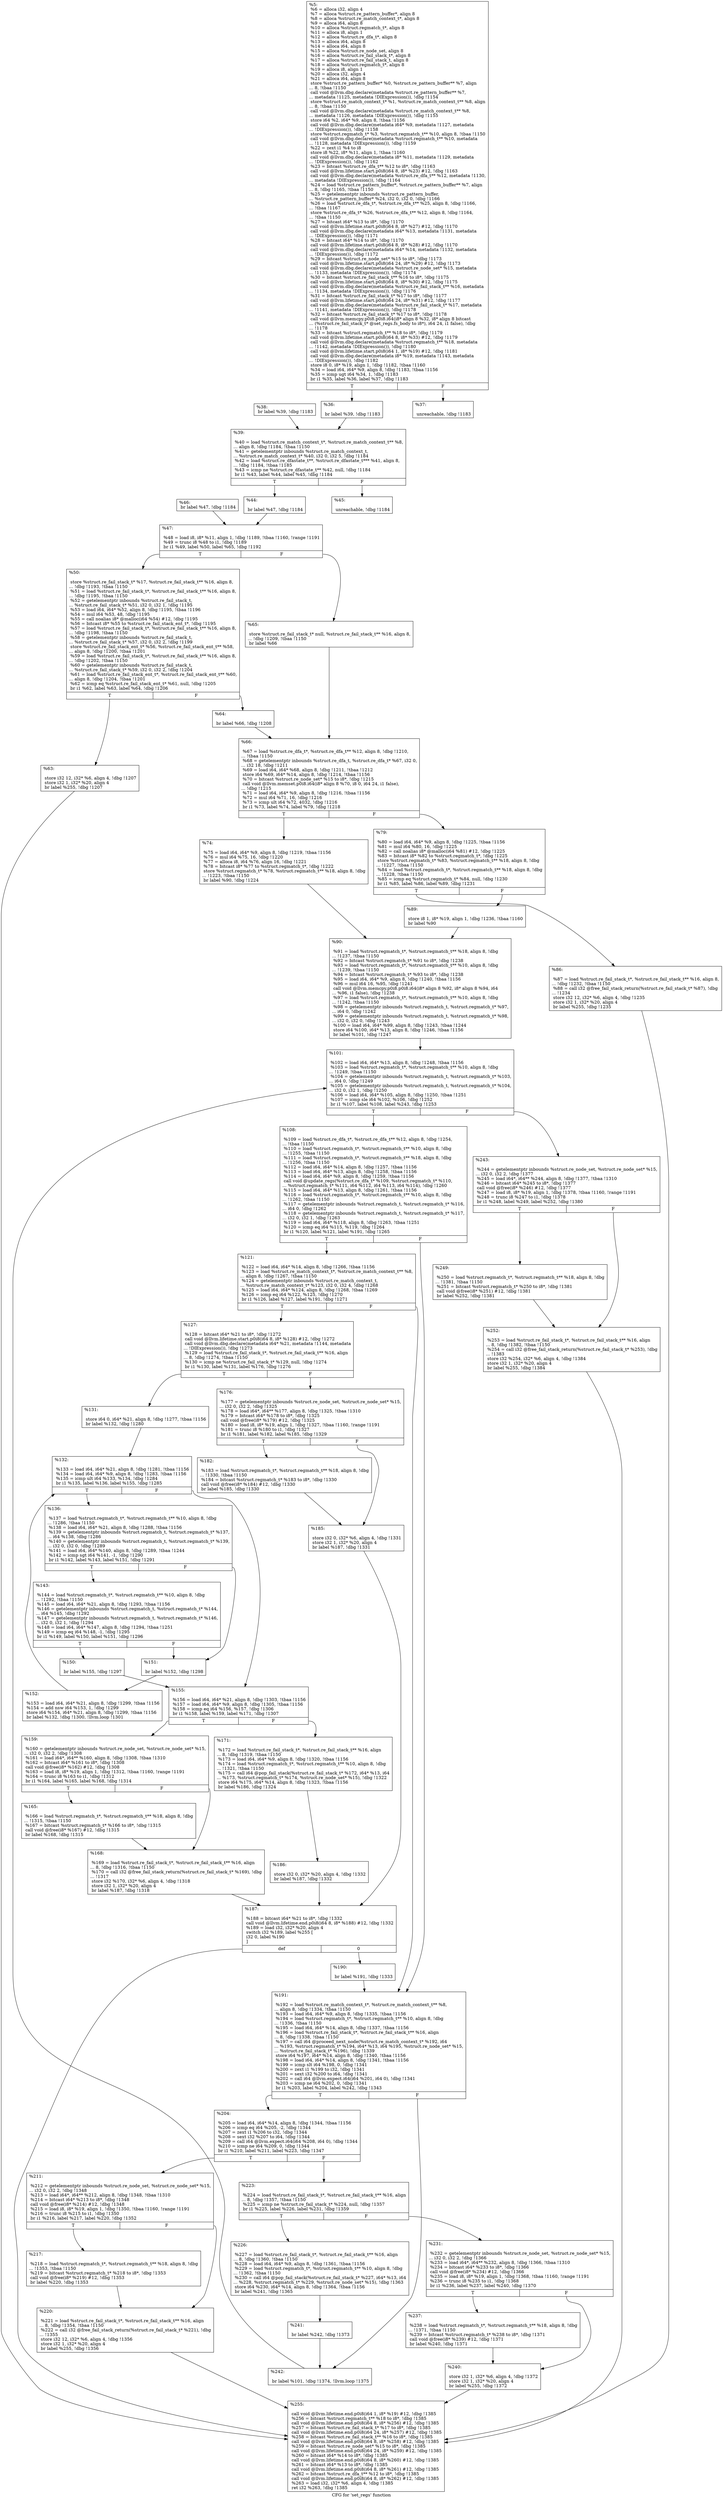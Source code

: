 digraph "CFG for 'set_regs' function" {
	label="CFG for 'set_regs' function";

	Node0xe07570 [shape=record,label="{%5:\l  %6 = alloca i32, align 4\l  %7 = alloca %struct.re_pattern_buffer*, align 8\l  %8 = alloca %struct.re_match_context_t*, align 8\l  %9 = alloca i64, align 8\l  %10 = alloca %struct.regmatch_t*, align 8\l  %11 = alloca i8, align 1\l  %12 = alloca %struct.re_dfa_t*, align 8\l  %13 = alloca i64, align 8\l  %14 = alloca i64, align 8\l  %15 = alloca %struct.re_node_set, align 8\l  %16 = alloca %struct.re_fail_stack_t*, align 8\l  %17 = alloca %struct.re_fail_stack_t, align 8\l  %18 = alloca %struct.regmatch_t*, align 8\l  %19 = alloca i8, align 1\l  %20 = alloca i32, align 4\l  %21 = alloca i64, align 8\l  store %struct.re_pattern_buffer* %0, %struct.re_pattern_buffer** %7, align\l... 8, !tbaa !1150\l  call void @llvm.dbg.declare(metadata %struct.re_pattern_buffer** %7,\l... metadata !1125, metadata !DIExpression()), !dbg !1154\l  store %struct.re_match_context_t* %1, %struct.re_match_context_t** %8, align\l... 8, !tbaa !1150\l  call void @llvm.dbg.declare(metadata %struct.re_match_context_t** %8,\l... metadata !1126, metadata !DIExpression()), !dbg !1155\l  store i64 %2, i64* %9, align 8, !tbaa !1156\l  call void @llvm.dbg.declare(metadata i64* %9, metadata !1127, metadata\l... !DIExpression()), !dbg !1158\l  store %struct.regmatch_t* %3, %struct.regmatch_t** %10, align 8, !tbaa !1150\l  call void @llvm.dbg.declare(metadata %struct.regmatch_t** %10, metadata\l... !1128, metadata !DIExpression()), !dbg !1159\l  %22 = zext i1 %4 to i8\l  store i8 %22, i8* %11, align 1, !tbaa !1160\l  call void @llvm.dbg.declare(metadata i8* %11, metadata !1129, metadata\l... !DIExpression()), !dbg !1162\l  %23 = bitcast %struct.re_dfa_t** %12 to i8*, !dbg !1163\l  call void @llvm.lifetime.start.p0i8(i64 8, i8* %23) #12, !dbg !1163\l  call void @llvm.dbg.declare(metadata %struct.re_dfa_t** %12, metadata !1130,\l... metadata !DIExpression()), !dbg !1164\l  %24 = load %struct.re_pattern_buffer*, %struct.re_pattern_buffer** %7, align\l... 8, !dbg !1165, !tbaa !1150\l  %25 = getelementptr inbounds %struct.re_pattern_buffer,\l... %struct.re_pattern_buffer* %24, i32 0, i32 0, !dbg !1166\l  %26 = load %struct.re_dfa_t*, %struct.re_dfa_t** %25, align 8, !dbg !1166,\l... !tbaa !1167\l  store %struct.re_dfa_t* %26, %struct.re_dfa_t** %12, align 8, !dbg !1164,\l... !tbaa !1150\l  %27 = bitcast i64* %13 to i8*, !dbg !1170\l  call void @llvm.lifetime.start.p0i8(i64 8, i8* %27) #12, !dbg !1170\l  call void @llvm.dbg.declare(metadata i64* %13, metadata !1131, metadata\l... !DIExpression()), !dbg !1171\l  %28 = bitcast i64* %14 to i8*, !dbg !1170\l  call void @llvm.lifetime.start.p0i8(i64 8, i8* %28) #12, !dbg !1170\l  call void @llvm.dbg.declare(metadata i64* %14, metadata !1132, metadata\l... !DIExpression()), !dbg !1172\l  %29 = bitcast %struct.re_node_set* %15 to i8*, !dbg !1173\l  call void @llvm.lifetime.start.p0i8(i64 24, i8* %29) #12, !dbg !1173\l  call void @llvm.dbg.declare(metadata %struct.re_node_set* %15, metadata\l... !1133, metadata !DIExpression()), !dbg !1174\l  %30 = bitcast %struct.re_fail_stack_t** %16 to i8*, !dbg !1175\l  call void @llvm.lifetime.start.p0i8(i64 8, i8* %30) #12, !dbg !1175\l  call void @llvm.dbg.declare(metadata %struct.re_fail_stack_t** %16, metadata\l... !1134, metadata !DIExpression()), !dbg !1176\l  %31 = bitcast %struct.re_fail_stack_t* %17 to i8*, !dbg !1177\l  call void @llvm.lifetime.start.p0i8(i64 24, i8* %31) #12, !dbg !1177\l  call void @llvm.dbg.declare(metadata %struct.re_fail_stack_t* %17, metadata\l... !1141, metadata !DIExpression()), !dbg !1178\l  %32 = bitcast %struct.re_fail_stack_t* %17 to i8*, !dbg !1178\l  call void @llvm.memcpy.p0i8.p0i8.i64(i8* align 8 %32, i8* align 8 bitcast\l... (%struct.re_fail_stack_t* @set_regs.fs_body to i8*), i64 24, i1 false), !dbg\l... !1178\l  %33 = bitcast %struct.regmatch_t** %18 to i8*, !dbg !1179\l  call void @llvm.lifetime.start.p0i8(i64 8, i8* %33) #12, !dbg !1179\l  call void @llvm.dbg.declare(metadata %struct.regmatch_t** %18, metadata\l... !1142, metadata !DIExpression()), !dbg !1180\l  call void @llvm.lifetime.start.p0i8(i64 1, i8* %19) #12, !dbg !1181\l  call void @llvm.dbg.declare(metadata i8* %19, metadata !1143, metadata\l... !DIExpression()), !dbg !1182\l  store i8 0, i8* %19, align 1, !dbg !1182, !tbaa !1160\l  %34 = load i64, i64* %9, align 8, !dbg !1183, !tbaa !1156\l  %35 = icmp ugt i64 %34, 1, !dbg !1183\l  br i1 %35, label %36, label %37, !dbg !1183\l|{<s0>T|<s1>F}}"];
	Node0xe07570:s0 -> Node0xe0bf40;
	Node0xe07570:s1 -> Node0xe0bf90;
	Node0xe0bf40 [shape=record,label="{%36:\l\l  br label %39, !dbg !1183\l}"];
	Node0xe0bf40 -> Node0xe0c030;
	Node0xe0bf90 [shape=record,label="{%37:\l\l  unreachable, !dbg !1183\l}"];
	Node0xe0bfe0 [shape=record,label="{%38:                                                  \l  br label %39, !dbg !1183\l}"];
	Node0xe0bfe0 -> Node0xe0c030;
	Node0xe0c030 [shape=record,label="{%39:\l\l  %40 = load %struct.re_match_context_t*, %struct.re_match_context_t** %8,\l... align 8, !dbg !1184, !tbaa !1150\l  %41 = getelementptr inbounds %struct.re_match_context_t,\l... %struct.re_match_context_t* %40, i32 0, i32 5, !dbg !1184\l  %42 = load %struct.re_dfastate_t**, %struct.re_dfastate_t*** %41, align 8,\l... !dbg !1184, !tbaa !1185\l  %43 = icmp ne %struct.re_dfastate_t** %42, null, !dbg !1184\l  br i1 %43, label %44, label %45, !dbg !1184\l|{<s0>T|<s1>F}}"];
	Node0xe0c030:s0 -> Node0xe0c080;
	Node0xe0c030:s1 -> Node0xe0c0d0;
	Node0xe0c080 [shape=record,label="{%44:\l\l  br label %47, !dbg !1184\l}"];
	Node0xe0c080 -> Node0xe0c170;
	Node0xe0c0d0 [shape=record,label="{%45:\l\l  unreachable, !dbg !1184\l}"];
	Node0xe0c120 [shape=record,label="{%46:                                                  \l  br label %47, !dbg !1184\l}"];
	Node0xe0c120 -> Node0xe0c170;
	Node0xe0c170 [shape=record,label="{%47:\l\l  %48 = load i8, i8* %11, align 1, !dbg !1189, !tbaa !1160, !range !1191\l  %49 = trunc i8 %48 to i1, !dbg !1189\l  br i1 %49, label %50, label %65, !dbg !1192\l|{<s0>T|<s1>F}}"];
	Node0xe0c170:s0 -> Node0xe0c1c0;
	Node0xe0c170:s1 -> Node0xe0c2b0;
	Node0xe0c1c0 [shape=record,label="{%50:\l\l  store %struct.re_fail_stack_t* %17, %struct.re_fail_stack_t** %16, align 8,\l... !dbg !1193, !tbaa !1150\l  %51 = load %struct.re_fail_stack_t*, %struct.re_fail_stack_t** %16, align 8,\l... !dbg !1195, !tbaa !1150\l  %52 = getelementptr inbounds %struct.re_fail_stack_t,\l... %struct.re_fail_stack_t* %51, i32 0, i32 1, !dbg !1195\l  %53 = load i64, i64* %52, align 8, !dbg !1195, !tbaa !1196\l  %54 = mul i64 %53, 48, !dbg !1195\l  %55 = call noalias i8* @malloc(i64 %54) #12, !dbg !1195\l  %56 = bitcast i8* %55 to %struct.re_fail_stack_ent_t*, !dbg !1195\l  %57 = load %struct.re_fail_stack_t*, %struct.re_fail_stack_t** %16, align 8,\l... !dbg !1198, !tbaa !1150\l  %58 = getelementptr inbounds %struct.re_fail_stack_t,\l... %struct.re_fail_stack_t* %57, i32 0, i32 2, !dbg !1199\l  store %struct.re_fail_stack_ent_t* %56, %struct.re_fail_stack_ent_t** %58,\l... align 8, !dbg !1200, !tbaa !1201\l  %59 = load %struct.re_fail_stack_t*, %struct.re_fail_stack_t** %16, align 8,\l... !dbg !1202, !tbaa !1150\l  %60 = getelementptr inbounds %struct.re_fail_stack_t,\l... %struct.re_fail_stack_t* %59, i32 0, i32 2, !dbg !1204\l  %61 = load %struct.re_fail_stack_ent_t*, %struct.re_fail_stack_ent_t** %60,\l... align 8, !dbg !1204, !tbaa !1201\l  %62 = icmp eq %struct.re_fail_stack_ent_t* %61, null, !dbg !1205\l  br i1 %62, label %63, label %64, !dbg !1206\l|{<s0>T|<s1>F}}"];
	Node0xe0c1c0:s0 -> Node0xe0c210;
	Node0xe0c1c0:s1 -> Node0xe0c260;
	Node0xe0c210 [shape=record,label="{%63:\l\l  store i32 12, i32* %6, align 4, !dbg !1207\l  store i32 1, i32* %20, align 4\l  br label %255, !dbg !1207\l}"];
	Node0xe0c210 -> Node0xe0d070;
	Node0xe0c260 [shape=record,label="{%64:\l\l  br label %66, !dbg !1208\l}"];
	Node0xe0c260 -> Node0xe0c300;
	Node0xe0c2b0 [shape=record,label="{%65:\l\l  store %struct.re_fail_stack_t* null, %struct.re_fail_stack_t** %16, align 8,\l... !dbg !1209, !tbaa !1150\l  br label %66\l}"];
	Node0xe0c2b0 -> Node0xe0c300;
	Node0xe0c300 [shape=record,label="{%66:\l\l  %67 = load %struct.re_dfa_t*, %struct.re_dfa_t** %12, align 8, !dbg !1210,\l... !tbaa !1150\l  %68 = getelementptr inbounds %struct.re_dfa_t, %struct.re_dfa_t* %67, i32 0,\l... i32 18, !dbg !1211\l  %69 = load i64, i64* %68, align 8, !dbg !1211, !tbaa !1212\l  store i64 %69, i64* %14, align 8, !dbg !1214, !tbaa !1156\l  %70 = bitcast %struct.re_node_set* %15 to i8*, !dbg !1215\l  call void @llvm.memset.p0i8.i64(i8* align 8 %70, i8 0, i64 24, i1 false),\l... !dbg !1215\l  %71 = load i64, i64* %9, align 8, !dbg !1216, !tbaa !1156\l  %72 = mul i64 %71, 16, !dbg !1216\l  %73 = icmp ult i64 %72, 4032, !dbg !1216\l  br i1 %73, label %74, label %79, !dbg !1218\l|{<s0>T|<s1>F}}"];
	Node0xe0c300:s0 -> Node0xe0c350;
	Node0xe0c300:s1 -> Node0xe0c3a0;
	Node0xe0c350 [shape=record,label="{%74:\l\l  %75 = load i64, i64* %9, align 8, !dbg !1219, !tbaa !1156\l  %76 = mul i64 %75, 16, !dbg !1220\l  %77 = alloca i8, i64 %76, align 16, !dbg !1221\l  %78 = bitcast i8* %77 to %struct.regmatch_t*, !dbg !1222\l  store %struct.regmatch_t* %78, %struct.regmatch_t** %18, align 8, !dbg\l... !1223, !tbaa !1150\l  br label %90, !dbg !1224\l}"];
	Node0xe0c350 -> Node0xe0c490;
	Node0xe0c3a0 [shape=record,label="{%79:\l\l  %80 = load i64, i64* %9, align 8, !dbg !1225, !tbaa !1156\l  %81 = mul i64 %80, 16, !dbg !1225\l  %82 = call noalias i8* @malloc(i64 %81) #12, !dbg !1225\l  %83 = bitcast i8* %82 to %struct.regmatch_t*, !dbg !1225\l  store %struct.regmatch_t* %83, %struct.regmatch_t** %18, align 8, !dbg\l... !1227, !tbaa !1150\l  %84 = load %struct.regmatch_t*, %struct.regmatch_t** %18, align 8, !dbg\l... !1228, !tbaa !1150\l  %85 = icmp eq %struct.regmatch_t* %84, null, !dbg !1230\l  br i1 %85, label %86, label %89, !dbg !1231\l|{<s0>T|<s1>F}}"];
	Node0xe0c3a0:s0 -> Node0xe0c3f0;
	Node0xe0c3a0:s1 -> Node0xe0c440;
	Node0xe0c3f0 [shape=record,label="{%86:\l\l  %87 = load %struct.re_fail_stack_t*, %struct.re_fail_stack_t** %16, align 8,\l... !dbg !1232, !tbaa !1150\l  %88 = call i32 @free_fail_stack_return(%struct.re_fail_stack_t* %87), !dbg\l... !1234\l  store i32 12, i32* %6, align 4, !dbg !1235\l  store i32 1, i32* %20, align 4\l  br label %255, !dbg !1235\l}"];
	Node0xe0c3f0 -> Node0xe0d070;
	Node0xe0c440 [shape=record,label="{%89:\l\l  store i8 1, i8* %19, align 1, !dbg !1236, !tbaa !1160\l  br label %90\l}"];
	Node0xe0c440 -> Node0xe0c490;
	Node0xe0c490 [shape=record,label="{%90:\l\l  %91 = load %struct.regmatch_t*, %struct.regmatch_t** %18, align 8, !dbg\l... !1237, !tbaa !1150\l  %92 = bitcast %struct.regmatch_t* %91 to i8*, !dbg !1238\l  %93 = load %struct.regmatch_t*, %struct.regmatch_t** %10, align 8, !dbg\l... !1239, !tbaa !1150\l  %94 = bitcast %struct.regmatch_t* %93 to i8*, !dbg !1238\l  %95 = load i64, i64* %9, align 8, !dbg !1240, !tbaa !1156\l  %96 = mul i64 16, %95, !dbg !1241\l  call void @llvm.memcpy.p0i8.p0i8.i64(i8* align 8 %92, i8* align 8 %94, i64\l... %96, i1 false), !dbg !1238\l  %97 = load %struct.regmatch_t*, %struct.regmatch_t** %10, align 8, !dbg\l... !1242, !tbaa !1150\l  %98 = getelementptr inbounds %struct.regmatch_t, %struct.regmatch_t* %97,\l... i64 0, !dbg !1242\l  %99 = getelementptr inbounds %struct.regmatch_t, %struct.regmatch_t* %98,\l... i32 0, i32 0, !dbg !1243\l  %100 = load i64, i64* %99, align 8, !dbg !1243, !tbaa !1244\l  store i64 %100, i64* %13, align 8, !dbg !1246, !tbaa !1156\l  br label %101, !dbg !1247\l}"];
	Node0xe0c490 -> Node0xe0c4e0;
	Node0xe0c4e0 [shape=record,label="{%101:\l\l  %102 = load i64, i64* %13, align 8, !dbg !1248, !tbaa !1156\l  %103 = load %struct.regmatch_t*, %struct.regmatch_t** %10, align 8, !dbg\l... !1249, !tbaa !1150\l  %104 = getelementptr inbounds %struct.regmatch_t, %struct.regmatch_t* %103,\l... i64 0, !dbg !1249\l  %105 = getelementptr inbounds %struct.regmatch_t, %struct.regmatch_t* %104,\l... i32 0, i32 1, !dbg !1250\l  %106 = load i64, i64* %105, align 8, !dbg !1250, !tbaa !1251\l  %107 = icmp sle i64 %102, %106, !dbg !1252\l  br i1 %107, label %108, label %243, !dbg !1253\l|{<s0>T|<s1>F}}"];
	Node0xe0c4e0:s0 -> Node0xe0c530;
	Node0xe0c4e0:s1 -> Node0xe0cf80;
	Node0xe0c530 [shape=record,label="{%108:\l\l  %109 = load %struct.re_dfa_t*, %struct.re_dfa_t** %12, align 8, !dbg !1254,\l... !tbaa !1150\l  %110 = load %struct.regmatch_t*, %struct.regmatch_t** %10, align 8, !dbg\l... !1255, !tbaa !1150\l  %111 = load %struct.regmatch_t*, %struct.regmatch_t** %18, align 8, !dbg\l... !1256, !tbaa !1150\l  %112 = load i64, i64* %14, align 8, !dbg !1257, !tbaa !1156\l  %113 = load i64, i64* %13, align 8, !dbg !1258, !tbaa !1156\l  %114 = load i64, i64* %9, align 8, !dbg !1259, !tbaa !1156\l  call void @update_regs(%struct.re_dfa_t* %109, %struct.regmatch_t* %110,\l... %struct.regmatch_t* %111, i64 %112, i64 %113, i64 %114), !dbg !1260\l  %115 = load i64, i64* %13, align 8, !dbg !1261, !tbaa !1156\l  %116 = load %struct.regmatch_t*, %struct.regmatch_t** %10, align 8, !dbg\l... !1262, !tbaa !1150\l  %117 = getelementptr inbounds %struct.regmatch_t, %struct.regmatch_t* %116,\l... i64 0, !dbg !1262\l  %118 = getelementptr inbounds %struct.regmatch_t, %struct.regmatch_t* %117,\l... i32 0, i32 1, !dbg !1263\l  %119 = load i64, i64* %118, align 8, !dbg !1263, !tbaa !1251\l  %120 = icmp eq i64 %115, %119, !dbg !1264\l  br i1 %120, label %121, label %191, !dbg !1265\l|{<s0>T|<s1>F}}"];
	Node0xe0c530:s0 -> Node0xe0c580;
	Node0xe0c530:s1 -> Node0xe0cbc0;
	Node0xe0c580 [shape=record,label="{%121:\l\l  %122 = load i64, i64* %14, align 8, !dbg !1266, !tbaa !1156\l  %123 = load %struct.re_match_context_t*, %struct.re_match_context_t** %8,\l... align 8, !dbg !1267, !tbaa !1150\l  %124 = getelementptr inbounds %struct.re_match_context_t,\l... %struct.re_match_context_t* %123, i32 0, i32 4, !dbg !1268\l  %125 = load i64, i64* %124, align 8, !dbg !1268, !tbaa !1269\l  %126 = icmp eq i64 %122, %125, !dbg !1270\l  br i1 %126, label %127, label %191, !dbg !1271\l|{<s0>T|<s1>F}}"];
	Node0xe0c580:s0 -> Node0xe0c5d0;
	Node0xe0c580:s1 -> Node0xe0cbc0;
	Node0xe0c5d0 [shape=record,label="{%127:\l\l  %128 = bitcast i64* %21 to i8*, !dbg !1272\l  call void @llvm.lifetime.start.p0i8(i64 8, i8* %128) #12, !dbg !1272\l  call void @llvm.dbg.declare(metadata i64* %21, metadata !1144, metadata\l... !DIExpression()), !dbg !1273\l  %129 = load %struct.re_fail_stack_t*, %struct.re_fail_stack_t** %16, align\l... 8, !dbg !1274, !tbaa !1150\l  %130 = icmp ne %struct.re_fail_stack_t* %129, null, !dbg !1274\l  br i1 %130, label %131, label %176, !dbg !1276\l|{<s0>T|<s1>F}}"];
	Node0xe0c5d0:s0 -> Node0xe0c620;
	Node0xe0c5d0:s1 -> Node0xe0c9e0;
	Node0xe0c620 [shape=record,label="{%131:\l\l  store i64 0, i64* %21, align 8, !dbg !1277, !tbaa !1156\l  br label %132, !dbg !1280\l}"];
	Node0xe0c620 -> Node0xe0c670;
	Node0xe0c670 [shape=record,label="{%132:\l\l  %133 = load i64, i64* %21, align 8, !dbg !1281, !tbaa !1156\l  %134 = load i64, i64* %9, align 8, !dbg !1283, !tbaa !1156\l  %135 = icmp ult i64 %133, %134, !dbg !1284\l  br i1 %135, label %136, label %155, !dbg !1285\l|{<s0>T|<s1>F}}"];
	Node0xe0c670:s0 -> Node0xe0c6c0;
	Node0xe0c670:s1 -> Node0xe0c850;
	Node0xe0c6c0 [shape=record,label="{%136:\l\l  %137 = load %struct.regmatch_t*, %struct.regmatch_t** %10, align 8, !dbg\l... !1286, !tbaa !1150\l  %138 = load i64, i64* %21, align 8, !dbg !1288, !tbaa !1156\l  %139 = getelementptr inbounds %struct.regmatch_t, %struct.regmatch_t* %137,\l... i64 %138, !dbg !1286\l  %140 = getelementptr inbounds %struct.regmatch_t, %struct.regmatch_t* %139,\l... i32 0, i32 0, !dbg !1289\l  %141 = load i64, i64* %140, align 8, !dbg !1289, !tbaa !1244\l  %142 = icmp sgt i64 %141, -1, !dbg !1290\l  br i1 %142, label %143, label %151, !dbg !1291\l|{<s0>T|<s1>F}}"];
	Node0xe0c6c0:s0 -> Node0xe0c710;
	Node0xe0c6c0:s1 -> Node0xe0c7b0;
	Node0xe0c710 [shape=record,label="{%143:\l\l  %144 = load %struct.regmatch_t*, %struct.regmatch_t** %10, align 8, !dbg\l... !1292, !tbaa !1150\l  %145 = load i64, i64* %21, align 8, !dbg !1293, !tbaa !1156\l  %146 = getelementptr inbounds %struct.regmatch_t, %struct.regmatch_t* %144,\l... i64 %145, !dbg !1292\l  %147 = getelementptr inbounds %struct.regmatch_t, %struct.regmatch_t* %146,\l... i32 0, i32 1, !dbg !1294\l  %148 = load i64, i64* %147, align 8, !dbg !1294, !tbaa !1251\l  %149 = icmp eq i64 %148, -1, !dbg !1295\l  br i1 %149, label %150, label %151, !dbg !1296\l|{<s0>T|<s1>F}}"];
	Node0xe0c710:s0 -> Node0xe0c760;
	Node0xe0c710:s1 -> Node0xe0c7b0;
	Node0xe0c760 [shape=record,label="{%150:\l\l  br label %155, !dbg !1297\l}"];
	Node0xe0c760 -> Node0xe0c850;
	Node0xe0c7b0 [shape=record,label="{%151:\l\l  br label %152, !dbg !1298\l}"];
	Node0xe0c7b0 -> Node0xe0c800;
	Node0xe0c800 [shape=record,label="{%152:\l\l  %153 = load i64, i64* %21, align 8, !dbg !1299, !tbaa !1156\l  %154 = add nsw i64 %153, 1, !dbg !1299\l  store i64 %154, i64* %21, align 8, !dbg !1299, !tbaa !1156\l  br label %132, !dbg !1300, !llvm.loop !1301\l}"];
	Node0xe0c800 -> Node0xe0c670;
	Node0xe0c850 [shape=record,label="{%155:\l\l  %156 = load i64, i64* %21, align 8, !dbg !1303, !tbaa !1156\l  %157 = load i64, i64* %9, align 8, !dbg !1305, !tbaa !1156\l  %158 = icmp eq i64 %156, %157, !dbg !1306\l  br i1 %158, label %159, label %171, !dbg !1307\l|{<s0>T|<s1>F}}"];
	Node0xe0c850:s0 -> Node0xe0c8a0;
	Node0xe0c850:s1 -> Node0xe0c990;
	Node0xe0c8a0 [shape=record,label="{%159:\l\l  %160 = getelementptr inbounds %struct.re_node_set, %struct.re_node_set* %15,\l... i32 0, i32 2, !dbg !1308\l  %161 = load i64*, i64** %160, align 8, !dbg !1308, !tbaa !1310\l  %162 = bitcast i64* %161 to i8*, !dbg !1308\l  call void @free(i8* %162) #12, !dbg !1308\l  %163 = load i8, i8* %19, align 1, !dbg !1312, !tbaa !1160, !range !1191\l  %164 = trunc i8 %163 to i1, !dbg !1312\l  br i1 %164, label %165, label %168, !dbg !1314\l|{<s0>T|<s1>F}}"];
	Node0xe0c8a0:s0 -> Node0xe0c8f0;
	Node0xe0c8a0:s1 -> Node0xe0c940;
	Node0xe0c8f0 [shape=record,label="{%165:\l\l  %166 = load %struct.regmatch_t*, %struct.regmatch_t** %18, align 8, !dbg\l... !1315, !tbaa !1150\l  %167 = bitcast %struct.regmatch_t* %166 to i8*, !dbg !1315\l  call void @free(i8* %167) #12, !dbg !1315\l  br label %168, !dbg !1315\l}"];
	Node0xe0c8f0 -> Node0xe0c940;
	Node0xe0c940 [shape=record,label="{%168:\l\l  %169 = load %struct.re_fail_stack_t*, %struct.re_fail_stack_t** %16, align\l... 8, !dbg !1316, !tbaa !1150\l  %170 = call i32 @free_fail_stack_return(%struct.re_fail_stack_t* %169), !dbg\l... !1317\l  store i32 %170, i32* %6, align 4, !dbg !1318\l  store i32 1, i32* %20, align 4\l  br label %187, !dbg !1318\l}"];
	Node0xe0c940 -> Node0xe0cb20;
	Node0xe0c990 [shape=record,label="{%171:\l\l  %172 = load %struct.re_fail_stack_t*, %struct.re_fail_stack_t** %16, align\l... 8, !dbg !1319, !tbaa !1150\l  %173 = load i64, i64* %9, align 8, !dbg !1320, !tbaa !1156\l  %174 = load %struct.regmatch_t*, %struct.regmatch_t** %10, align 8, !dbg\l... !1321, !tbaa !1150\l  %175 = call i64 @pop_fail_stack(%struct.re_fail_stack_t* %172, i64* %13, i64\l... %173, %struct.regmatch_t* %174, %struct.re_node_set* %15), !dbg !1322\l  store i64 %175, i64* %14, align 8, !dbg !1323, !tbaa !1156\l  br label %186, !dbg !1324\l}"];
	Node0xe0c990 -> Node0xe0cad0;
	Node0xe0c9e0 [shape=record,label="{%176:\l\l  %177 = getelementptr inbounds %struct.re_node_set, %struct.re_node_set* %15,\l... i32 0, i32 2, !dbg !1325\l  %178 = load i64*, i64** %177, align 8, !dbg !1325, !tbaa !1310\l  %179 = bitcast i64* %178 to i8*, !dbg !1325\l  call void @free(i8* %179) #12, !dbg !1325\l  %180 = load i8, i8* %19, align 1, !dbg !1327, !tbaa !1160, !range !1191\l  %181 = trunc i8 %180 to i1, !dbg !1327\l  br i1 %181, label %182, label %185, !dbg !1329\l|{<s0>T|<s1>F}}"];
	Node0xe0c9e0:s0 -> Node0xe0ca30;
	Node0xe0c9e0:s1 -> Node0xe0ca80;
	Node0xe0ca30 [shape=record,label="{%182:\l\l  %183 = load %struct.regmatch_t*, %struct.regmatch_t** %18, align 8, !dbg\l... !1330, !tbaa !1150\l  %184 = bitcast %struct.regmatch_t* %183 to i8*, !dbg !1330\l  call void @free(i8* %184) #12, !dbg !1330\l  br label %185, !dbg !1330\l}"];
	Node0xe0ca30 -> Node0xe0ca80;
	Node0xe0ca80 [shape=record,label="{%185:\l\l  store i32 0, i32* %6, align 4, !dbg !1331\l  store i32 1, i32* %20, align 4\l  br label %187, !dbg !1331\l}"];
	Node0xe0ca80 -> Node0xe0cb20;
	Node0xe0cad0 [shape=record,label="{%186:\l\l  store i32 0, i32* %20, align 4, !dbg !1332\l  br label %187, !dbg !1332\l}"];
	Node0xe0cad0 -> Node0xe0cb20;
	Node0xe0cb20 [shape=record,label="{%187:\l\l  %188 = bitcast i64* %21 to i8*, !dbg !1332\l  call void @llvm.lifetime.end.p0i8(i64 8, i8* %188) #12, !dbg !1332\l  %189 = load i32, i32* %20, align 4\l  switch i32 %189, label %255 [\l    i32 0, label %190\l  ]\l|{<s0>def|<s1>0}}"];
	Node0xe0cb20:s0 -> Node0xe0d070;
	Node0xe0cb20:s1 -> Node0xe0cb70;
	Node0xe0cb70 [shape=record,label="{%190:\l\l  br label %191, !dbg !1333\l}"];
	Node0xe0cb70 -> Node0xe0cbc0;
	Node0xe0cbc0 [shape=record,label="{%191:\l\l  %192 = load %struct.re_match_context_t*, %struct.re_match_context_t** %8,\l... align 8, !dbg !1334, !tbaa !1150\l  %193 = load i64, i64* %9, align 8, !dbg !1335, !tbaa !1156\l  %194 = load %struct.regmatch_t*, %struct.regmatch_t** %10, align 8, !dbg\l... !1336, !tbaa !1150\l  %195 = load i64, i64* %14, align 8, !dbg !1337, !tbaa !1156\l  %196 = load %struct.re_fail_stack_t*, %struct.re_fail_stack_t** %16, align\l... 8, !dbg !1338, !tbaa !1150\l  %197 = call i64 @proceed_next_node(%struct.re_match_context_t* %192, i64\l... %193, %struct.regmatch_t* %194, i64* %13, i64 %195, %struct.re_node_set* %15,\l... %struct.re_fail_stack_t* %196), !dbg !1339\l  store i64 %197, i64* %14, align 8, !dbg !1340, !tbaa !1156\l  %198 = load i64, i64* %14, align 8, !dbg !1341, !tbaa !1156\l  %199 = icmp slt i64 %198, 0, !dbg !1341\l  %200 = zext i1 %199 to i32, !dbg !1341\l  %201 = sext i32 %200 to i64, !dbg !1341\l  %202 = call i64 @llvm.expect.i64(i64 %201, i64 0), !dbg !1341\l  %203 = icmp ne i64 %202, 0, !dbg !1341\l  br i1 %203, label %204, label %242, !dbg !1343\l|{<s0>T|<s1>F}}"];
	Node0xe0cbc0:s0 -> Node0xe0cc10;
	Node0xe0cbc0:s1 -> Node0xe0cf30;
	Node0xe0cc10 [shape=record,label="{%204:\l\l  %205 = load i64, i64* %14, align 8, !dbg !1344, !tbaa !1156\l  %206 = icmp eq i64 %205, -2, !dbg !1344\l  %207 = zext i1 %206 to i32, !dbg !1344\l  %208 = sext i32 %207 to i64, !dbg !1344\l  %209 = call i64 @llvm.expect.i64(i64 %208, i64 0), !dbg !1344\l  %210 = icmp ne i64 %209, 0, !dbg !1344\l  br i1 %210, label %211, label %223, !dbg !1347\l|{<s0>T|<s1>F}}"];
	Node0xe0cc10:s0 -> Node0xe0cc60;
	Node0xe0cc10:s1 -> Node0xe0cd50;
	Node0xe0cc60 [shape=record,label="{%211:\l\l  %212 = getelementptr inbounds %struct.re_node_set, %struct.re_node_set* %15,\l... i32 0, i32 2, !dbg !1348\l  %213 = load i64*, i64** %212, align 8, !dbg !1348, !tbaa !1310\l  %214 = bitcast i64* %213 to i8*, !dbg !1348\l  call void @free(i8* %214) #12, !dbg !1348\l  %215 = load i8, i8* %19, align 1, !dbg !1350, !tbaa !1160, !range !1191\l  %216 = trunc i8 %215 to i1, !dbg !1350\l  br i1 %216, label %217, label %220, !dbg !1352\l|{<s0>T|<s1>F}}"];
	Node0xe0cc60:s0 -> Node0xe0ccb0;
	Node0xe0cc60:s1 -> Node0xe0cd00;
	Node0xe0ccb0 [shape=record,label="{%217:\l\l  %218 = load %struct.regmatch_t*, %struct.regmatch_t** %18, align 8, !dbg\l... !1353, !tbaa !1150\l  %219 = bitcast %struct.regmatch_t* %218 to i8*, !dbg !1353\l  call void @free(i8* %219) #12, !dbg !1353\l  br label %220, !dbg !1353\l}"];
	Node0xe0ccb0 -> Node0xe0cd00;
	Node0xe0cd00 [shape=record,label="{%220:\l\l  %221 = load %struct.re_fail_stack_t*, %struct.re_fail_stack_t** %16, align\l... 8, !dbg !1354, !tbaa !1150\l  %222 = call i32 @free_fail_stack_return(%struct.re_fail_stack_t* %221), !dbg\l... !1355\l  store i32 12, i32* %6, align 4, !dbg !1356\l  store i32 1, i32* %20, align 4\l  br label %255, !dbg !1356\l}"];
	Node0xe0cd00 -> Node0xe0d070;
	Node0xe0cd50 [shape=record,label="{%223:\l\l  %224 = load %struct.re_fail_stack_t*, %struct.re_fail_stack_t** %16, align\l... 8, !dbg !1357, !tbaa !1150\l  %225 = icmp ne %struct.re_fail_stack_t* %224, null, !dbg !1357\l  br i1 %225, label %226, label %231, !dbg !1359\l|{<s0>T|<s1>F}}"];
	Node0xe0cd50:s0 -> Node0xe0cda0;
	Node0xe0cd50:s1 -> Node0xe0cdf0;
	Node0xe0cda0 [shape=record,label="{%226:\l\l  %227 = load %struct.re_fail_stack_t*, %struct.re_fail_stack_t** %16, align\l... 8, !dbg !1360, !tbaa !1150\l  %228 = load i64, i64* %9, align 8, !dbg !1361, !tbaa !1156\l  %229 = load %struct.regmatch_t*, %struct.regmatch_t** %10, align 8, !dbg\l... !1362, !tbaa !1150\l  %230 = call i64 @pop_fail_stack(%struct.re_fail_stack_t* %227, i64* %13, i64\l... %228, %struct.regmatch_t* %229, %struct.re_node_set* %15), !dbg !1363\l  store i64 %230, i64* %14, align 8, !dbg !1364, !tbaa !1156\l  br label %241, !dbg !1365\l}"];
	Node0xe0cda0 -> Node0xe0cee0;
	Node0xe0cdf0 [shape=record,label="{%231:\l\l  %232 = getelementptr inbounds %struct.re_node_set, %struct.re_node_set* %15,\l... i32 0, i32 2, !dbg !1366\l  %233 = load i64*, i64** %232, align 8, !dbg !1366, !tbaa !1310\l  %234 = bitcast i64* %233 to i8*, !dbg !1366\l  call void @free(i8* %234) #12, !dbg !1366\l  %235 = load i8, i8* %19, align 1, !dbg !1368, !tbaa !1160, !range !1191\l  %236 = trunc i8 %235 to i1, !dbg !1368\l  br i1 %236, label %237, label %240, !dbg !1370\l|{<s0>T|<s1>F}}"];
	Node0xe0cdf0:s0 -> Node0xe0ce40;
	Node0xe0cdf0:s1 -> Node0xe0ce90;
	Node0xe0ce40 [shape=record,label="{%237:\l\l  %238 = load %struct.regmatch_t*, %struct.regmatch_t** %18, align 8, !dbg\l... !1371, !tbaa !1150\l  %239 = bitcast %struct.regmatch_t* %238 to i8*, !dbg !1371\l  call void @free(i8* %239) #12, !dbg !1371\l  br label %240, !dbg !1371\l}"];
	Node0xe0ce40 -> Node0xe0ce90;
	Node0xe0ce90 [shape=record,label="{%240:\l\l  store i32 1, i32* %6, align 4, !dbg !1372\l  store i32 1, i32* %20, align 4\l  br label %255, !dbg !1372\l}"];
	Node0xe0ce90 -> Node0xe0d070;
	Node0xe0cee0 [shape=record,label="{%241:\l\l  br label %242, !dbg !1373\l}"];
	Node0xe0cee0 -> Node0xe0cf30;
	Node0xe0cf30 [shape=record,label="{%242:\l\l  br label %101, !dbg !1374, !llvm.loop !1375\l}"];
	Node0xe0cf30 -> Node0xe0c4e0;
	Node0xe0cf80 [shape=record,label="{%243:\l\l  %244 = getelementptr inbounds %struct.re_node_set, %struct.re_node_set* %15,\l... i32 0, i32 2, !dbg !1377\l  %245 = load i64*, i64** %244, align 8, !dbg !1377, !tbaa !1310\l  %246 = bitcast i64* %245 to i8*, !dbg !1377\l  call void @free(i8* %246) #12, !dbg !1377\l  %247 = load i8, i8* %19, align 1, !dbg !1378, !tbaa !1160, !range !1191\l  %248 = trunc i8 %247 to i1, !dbg !1378\l  br i1 %248, label %249, label %252, !dbg !1380\l|{<s0>T|<s1>F}}"];
	Node0xe0cf80:s0 -> Node0xe0cfd0;
	Node0xe0cf80:s1 -> Node0xe0d020;
	Node0xe0cfd0 [shape=record,label="{%249:\l\l  %250 = load %struct.regmatch_t*, %struct.regmatch_t** %18, align 8, !dbg\l... !1381, !tbaa !1150\l  %251 = bitcast %struct.regmatch_t* %250 to i8*, !dbg !1381\l  call void @free(i8* %251) #12, !dbg !1381\l  br label %252, !dbg !1381\l}"];
	Node0xe0cfd0 -> Node0xe0d020;
	Node0xe0d020 [shape=record,label="{%252:\l\l  %253 = load %struct.re_fail_stack_t*, %struct.re_fail_stack_t** %16, align\l... 8, !dbg !1382, !tbaa !1150\l  %254 = call i32 @free_fail_stack_return(%struct.re_fail_stack_t* %253), !dbg\l... !1383\l  store i32 %254, i32* %6, align 4, !dbg !1384\l  store i32 1, i32* %20, align 4\l  br label %255, !dbg !1384\l}"];
	Node0xe0d020 -> Node0xe0d070;
	Node0xe0d070 [shape=record,label="{%255:\l\l  call void @llvm.lifetime.end.p0i8(i64 1, i8* %19) #12, !dbg !1385\l  %256 = bitcast %struct.regmatch_t** %18 to i8*, !dbg !1385\l  call void @llvm.lifetime.end.p0i8(i64 8, i8* %256) #12, !dbg !1385\l  %257 = bitcast %struct.re_fail_stack_t* %17 to i8*, !dbg !1385\l  call void @llvm.lifetime.end.p0i8(i64 24, i8* %257) #12, !dbg !1385\l  %258 = bitcast %struct.re_fail_stack_t** %16 to i8*, !dbg !1385\l  call void @llvm.lifetime.end.p0i8(i64 8, i8* %258) #12, !dbg !1385\l  %259 = bitcast %struct.re_node_set* %15 to i8*, !dbg !1385\l  call void @llvm.lifetime.end.p0i8(i64 24, i8* %259) #12, !dbg !1385\l  %260 = bitcast i64* %14 to i8*, !dbg !1385\l  call void @llvm.lifetime.end.p0i8(i64 8, i8* %260) #12, !dbg !1385\l  %261 = bitcast i64* %13 to i8*, !dbg !1385\l  call void @llvm.lifetime.end.p0i8(i64 8, i8* %261) #12, !dbg !1385\l  %262 = bitcast %struct.re_dfa_t** %12 to i8*, !dbg !1385\l  call void @llvm.lifetime.end.p0i8(i64 8, i8* %262) #12, !dbg !1385\l  %263 = load i32, i32* %6, align 4, !dbg !1385\l  ret i32 %263, !dbg !1385\l}"];
}
